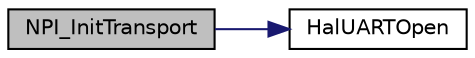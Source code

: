 digraph "NPI_InitTransport"
{
  edge [fontname="Helvetica",fontsize="10",labelfontname="Helvetica",labelfontsize="10"];
  node [fontname="Helvetica",fontsize="10",shape=record];
  rankdir="LR";
  Node1 [label="NPI_InitTransport",height=0.2,width=0.4,color="black", fillcolor="grey75", style="filled" fontcolor="black"];
  Node1 -> Node2 [color="midnightblue",fontsize="10",style="solid",fontname="Helvetica"];
  Node2 [label="HalUARTOpen",height=0.2,width=0.4,color="black", fillcolor="white", style="filled",URL="$hal__uart_8h.html#a41af1ef2f8b588c39d7696ec4fb21687"];
}
